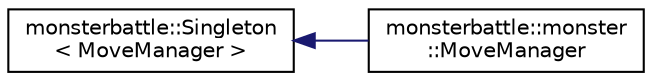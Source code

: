 digraph "Graphical Class Hierarchy"
{
  edge [fontname="Helvetica",fontsize="10",labelfontname="Helvetica",labelfontsize="10"];
  node [fontname="Helvetica",fontsize="10",shape=record];
  rankdir="LR";
  Node0 [label="monsterbattle::Singleton\l\< MoveManager \>",height=0.2,width=0.4,color="black", fillcolor="white", style="filled",URL="$structmonsterbattle_1_1Singleton.html"];
  Node0 -> Node1 [dir="back",color="midnightblue",fontsize="10",style="solid",fontname="Helvetica"];
  Node1 [label="monsterbattle::monster\l::MoveManager",height=0.2,width=0.4,color="black", fillcolor="white", style="filled",URL="$classmonsterbattle_1_1monster_1_1MoveManager.html"];
}
